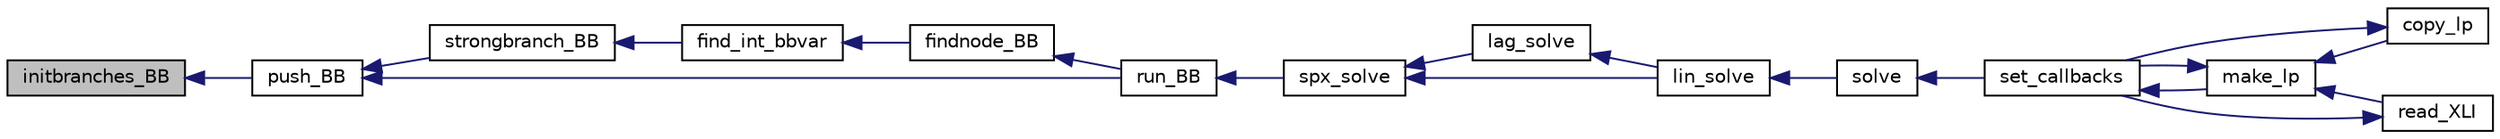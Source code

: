 digraph "initbranches_BB"
{
  edge [fontname="Helvetica",fontsize="10",labelfontname="Helvetica",labelfontsize="10"];
  node [fontname="Helvetica",fontsize="10",shape=record];
  rankdir="LR";
  Node457 [label="initbranches_BB",height=0.2,width=0.4,color="black", fillcolor="grey75", style="filled", fontcolor="black"];
  Node457 -> Node458 [dir="back",color="midnightblue",fontsize="10",style="solid",fontname="Helvetica"];
  Node458 [label="push_BB",height=0.2,width=0.4,color="black", fillcolor="white", style="filled",URL="$d1/dbf/lp__mipbb_8h.html#a29fef70f6e599c3d0961c052d6a780df"];
  Node458 -> Node459 [dir="back",color="midnightblue",fontsize="10",style="solid",fontname="Helvetica"];
  Node459 [label="strongbranch_BB",height=0.2,width=0.4,color="black", fillcolor="white", style="filled",URL="$d1/dbf/lp__mipbb_8h.html#a14912803f02db21c25829df065202762"];
  Node459 -> Node460 [dir="back",color="midnightblue",fontsize="10",style="solid",fontname="Helvetica"];
  Node460 [label="find_int_bbvar",height=0.2,width=0.4,color="black", fillcolor="white", style="filled",URL="$df/df7/lp__lib_8h.html#ad6104a5cc6ae29cc1dd1327d8d36047e"];
  Node460 -> Node461 [dir="back",color="midnightblue",fontsize="10",style="solid",fontname="Helvetica"];
  Node461 [label="findnode_BB",height=0.2,width=0.4,color="black", fillcolor="white", style="filled",URL="$d1/dbf/lp__mipbb_8h.html#ad9c2614a833a1e0ab7f4425068752663"];
  Node461 -> Node462 [dir="back",color="midnightblue",fontsize="10",style="solid",fontname="Helvetica"];
  Node462 [label="run_BB",height=0.2,width=0.4,color="black", fillcolor="white", style="filled",URL="$d1/dbf/lp__mipbb_8h.html#a1d8d97b4f4f35f07e6b798f07a62e527"];
  Node462 -> Node463 [dir="back",color="midnightblue",fontsize="10",style="solid",fontname="Helvetica"];
  Node463 [label="spx_solve",height=0.2,width=0.4,color="black", fillcolor="white", style="filled",URL="$d1/d0a/lp__simplex_8h.html#a3effc8b68c1fb21095e7324d83d0dbf7"];
  Node463 -> Node464 [dir="back",color="midnightblue",fontsize="10",style="solid",fontname="Helvetica"];
  Node464 [label="lag_solve",height=0.2,width=0.4,color="black", fillcolor="white", style="filled",URL="$d1/d0a/lp__simplex_8h.html#a320e9e82c06466267a7cb7844c7767b8"];
  Node464 -> Node465 [dir="back",color="midnightblue",fontsize="10",style="solid",fontname="Helvetica"];
  Node465 [label="lin_solve",height=0.2,width=0.4,color="black", fillcolor="white", style="filled",URL="$d1/d0a/lp__simplex_8h.html#a794b0beb471eb7ece9a694717b65b947"];
  Node465 -> Node466 [dir="back",color="midnightblue",fontsize="10",style="solid",fontname="Helvetica"];
  Node466 [label="solve",height=0.2,width=0.4,color="black", fillcolor="white", style="filled",URL="$df/df7/lp__lib_8h.html#a0f4da3a192397e77e6fe92704d4fad3f"];
  Node466 -> Node467 [dir="back",color="midnightblue",fontsize="10",style="solid",fontname="Helvetica"];
  Node467 [label="set_callbacks",height=0.2,width=0.4,color="black", fillcolor="white", style="filled",URL="$df/df7/lp__lib_8h.html#a929e8acb9704f61e16927c915c15cd07"];
  Node467 -> Node468 [dir="back",color="midnightblue",fontsize="10",style="solid",fontname="Helvetica"];
  Node468 [label="make_lp",height=0.2,width=0.4,color="black", fillcolor="white", style="filled",URL="$df/df7/lp__lib_8h.html#a68a0333d84dd944f67e2a0ec72e346a9"];
  Node468 -> Node469 [dir="back",color="midnightblue",fontsize="10",style="solid",fontname="Helvetica"];
  Node469 [label="copy_lp",height=0.2,width=0.4,color="black", fillcolor="white", style="filled",URL="$df/df7/lp__lib_8h.html#aca83ecdbc200b414db491306f3070ae9"];
  Node469 -> Node467 [dir="back",color="midnightblue",fontsize="10",style="solid",fontname="Helvetica"];
  Node468 -> Node467 [dir="back",color="midnightblue",fontsize="10",style="solid",fontname="Helvetica"];
  Node468 -> Node470 [dir="back",color="midnightblue",fontsize="10",style="solid",fontname="Helvetica"];
  Node470 [label="read_XLI",height=0.2,width=0.4,color="black", fillcolor="white", style="filled",URL="$df/df7/lp__lib_8h.html#a351dd803960ab0dae2b39f2c65d3a58d"];
  Node470 -> Node467 [dir="back",color="midnightblue",fontsize="10",style="solid",fontname="Helvetica"];
  Node463 -> Node465 [dir="back",color="midnightblue",fontsize="10",style="solid",fontname="Helvetica"];
  Node458 -> Node462 [dir="back",color="midnightblue",fontsize="10",style="solid",fontname="Helvetica"];
}
